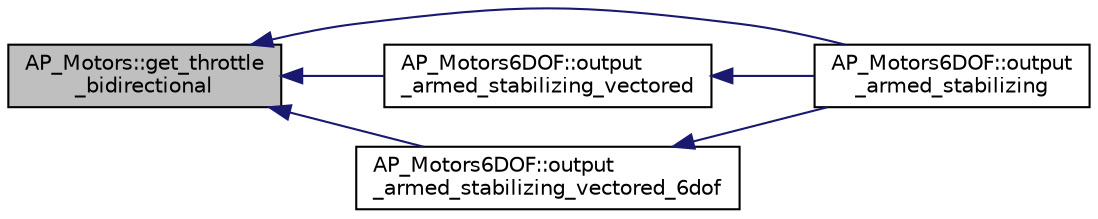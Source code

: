 digraph "AP_Motors::get_throttle_bidirectional"
{
 // INTERACTIVE_SVG=YES
  edge [fontname="Helvetica",fontsize="10",labelfontname="Helvetica",labelfontsize="10"];
  node [fontname="Helvetica",fontsize="10",shape=record];
  rankdir="LR";
  Node1 [label="AP_Motors::get_throttle\l_bidirectional",height=0.2,width=0.4,color="black", fillcolor="grey75", style="filled", fontcolor="black"];
  Node1 -> Node2 [dir="back",color="midnightblue",fontsize="10",style="solid",fontname="Helvetica"];
  Node2 [label="AP_Motors6DOF::output\l_armed_stabilizing",height=0.2,width=0.4,color="black", fillcolor="white", style="filled",URL="$classAP__Motors6DOF.html#a37d060ba82fe0298b7c68701df5e276d"];
  Node1 -> Node3 [dir="back",color="midnightblue",fontsize="10",style="solid",fontname="Helvetica"];
  Node3 [label="AP_Motors6DOF::output\l_armed_stabilizing_vectored",height=0.2,width=0.4,color="black", fillcolor="white", style="filled",URL="$classAP__Motors6DOF.html#ad4215d9a68b30a835833cfe573f04b86"];
  Node3 -> Node2 [dir="back",color="midnightblue",fontsize="10",style="solid",fontname="Helvetica"];
  Node1 -> Node4 [dir="back",color="midnightblue",fontsize="10",style="solid",fontname="Helvetica"];
  Node4 [label="AP_Motors6DOF::output\l_armed_stabilizing_vectored_6dof",height=0.2,width=0.4,color="black", fillcolor="white", style="filled",URL="$classAP__Motors6DOF.html#aab33ceed72c1bfa4479c7a87208dab69"];
  Node4 -> Node2 [dir="back",color="midnightblue",fontsize="10",style="solid",fontname="Helvetica"];
}
